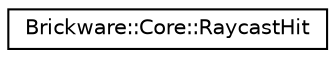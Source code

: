 digraph "Graphical Class Hierarchy"
{
  edge [fontname="Helvetica",fontsize="10",labelfontname="Helvetica",labelfontsize="10"];
  node [fontname="Helvetica",fontsize="10",shape=record];
  rankdir="LR";
  Node1 [label="Brickware::Core::RaycastHit",height=0.2,width=0.4,color="black", fillcolor="white", style="filled",URL="$structBrickware_1_1Core_1_1RaycastHit.html"];
}
